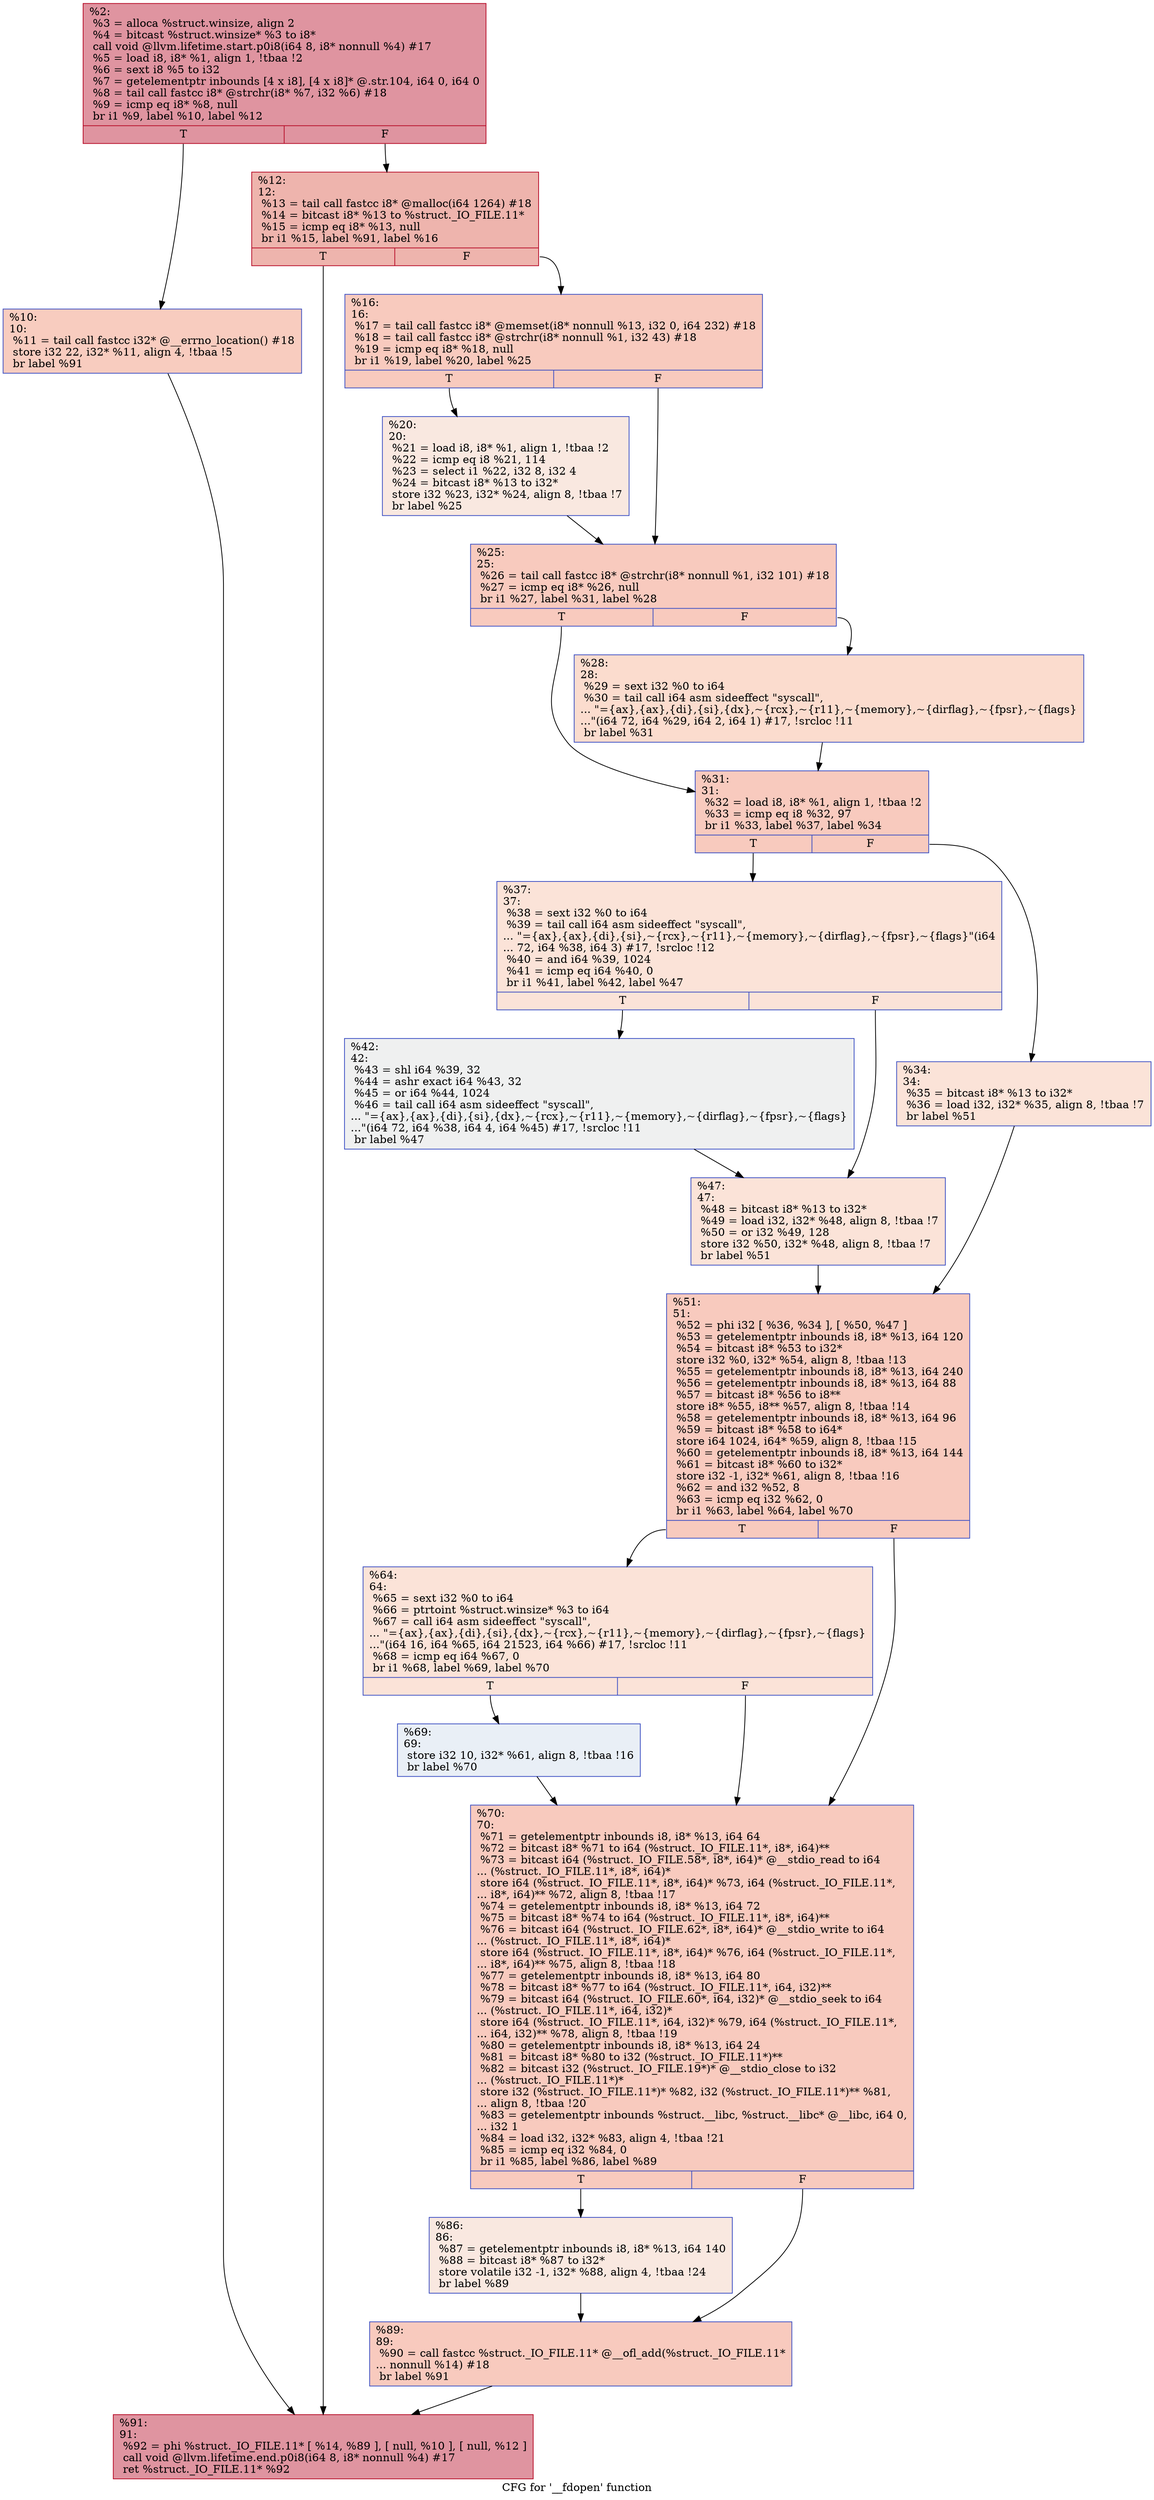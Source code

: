 digraph "CFG for '__fdopen' function" {
	label="CFG for '__fdopen' function";

	Node0x131ea30 [shape=record,color="#b70d28ff", style=filled, fillcolor="#b70d2870",label="{%2:\l  %3 = alloca %struct.winsize, align 2\l  %4 = bitcast %struct.winsize* %3 to i8*\l  call void @llvm.lifetime.start.p0i8(i64 8, i8* nonnull %4) #17\l  %5 = load i8, i8* %1, align 1, !tbaa !2\l  %6 = sext i8 %5 to i32\l  %7 = getelementptr inbounds [4 x i8], [4 x i8]* @.str.104, i64 0, i64 0\l  %8 = tail call fastcc i8* @strchr(i8* %7, i32 %6) #18\l  %9 = icmp eq i8* %8, null\l  br i1 %9, label %10, label %12\l|{<s0>T|<s1>F}}"];
	Node0x131ea30:s0 -> Node0x131eab0;
	Node0x131ea30:s1 -> Node0x131ef50;
	Node0x131eab0 [shape=record,color="#3d50c3ff", style=filled, fillcolor="#f08b6e70",label="{%10:\l10:                                               \l  %11 = tail call fastcc i32* @__errno_location() #18\l  store i32 22, i32* %11, align 4, !tbaa !5\l  br label %91\l}"];
	Node0x131eab0 -> Node0x131f450;
	Node0x131ef50 [shape=record,color="#b70d28ff", style=filled, fillcolor="#d8564670",label="{%12:\l12:                                               \l  %13 = tail call fastcc i8* @malloc(i64 1264) #18\l  %14 = bitcast i8* %13 to %struct._IO_FILE.11*\l  %15 = icmp eq i8* %13, null\l  br i1 %15, label %91, label %16\l|{<s0>T|<s1>F}}"];
	Node0x131ef50:s0 -> Node0x131f450;
	Node0x131ef50:s1 -> Node0x131efa0;
	Node0x131efa0 [shape=record,color="#3d50c3ff", style=filled, fillcolor="#ef886b70",label="{%16:\l16:                                               \l  %17 = tail call fastcc i8* @memset(i8* nonnull %13, i32 0, i64 232) #18\l  %18 = tail call fastcc i8* @strchr(i8* nonnull %1, i32 43) #18\l  %19 = icmp eq i8* %18, null\l  br i1 %19, label %20, label %25\l|{<s0>T|<s1>F}}"];
	Node0x131efa0:s0 -> Node0x131eff0;
	Node0x131efa0:s1 -> Node0x131f040;
	Node0x131eff0 [shape=record,color="#3d50c3ff", style=filled, fillcolor="#f1ccb870",label="{%20:\l20:                                               \l  %21 = load i8, i8* %1, align 1, !tbaa !2\l  %22 = icmp eq i8 %21, 114\l  %23 = select i1 %22, i32 8, i32 4\l  %24 = bitcast i8* %13 to i32*\l  store i32 %23, i32* %24, align 8, !tbaa !7\l  br label %25\l}"];
	Node0x131eff0 -> Node0x131f040;
	Node0x131f040 [shape=record,color="#3d50c3ff", style=filled, fillcolor="#ef886b70",label="{%25:\l25:                                               \l  %26 = tail call fastcc i8* @strchr(i8* nonnull %1, i32 101) #18\l  %27 = icmp eq i8* %26, null\l  br i1 %27, label %31, label %28\l|{<s0>T|<s1>F}}"];
	Node0x131f040:s0 -> Node0x131f0e0;
	Node0x131f040:s1 -> Node0x131f090;
	Node0x131f090 [shape=record,color="#3d50c3ff", style=filled, fillcolor="#f7af9170",label="{%28:\l28:                                               \l  %29 = sext i32 %0 to i64\l  %30 = tail call i64 asm sideeffect \"syscall\",\l... \"=\{ax\},\{ax\},\{di\},\{si\},\{dx\},~\{rcx\},~\{r11\},~\{memory\},~\{dirflag\},~\{fpsr\},~\{flags\}\l...\"(i64 72, i64 %29, i64 2, i64 1) #17, !srcloc !11\l  br label %31\l}"];
	Node0x131f090 -> Node0x131f0e0;
	Node0x131f0e0 [shape=record,color="#3d50c3ff", style=filled, fillcolor="#ef886b70",label="{%31:\l31:                                               \l  %32 = load i8, i8* %1, align 1, !tbaa !2\l  %33 = icmp eq i8 %32, 97\l  br i1 %33, label %37, label %34\l|{<s0>T|<s1>F}}"];
	Node0x131f0e0:s0 -> Node0x131f180;
	Node0x131f0e0:s1 -> Node0x131f130;
	Node0x131f130 [shape=record,color="#3d50c3ff", style=filled, fillcolor="#f6bfa670",label="{%34:\l34:                                               \l  %35 = bitcast i8* %13 to i32*\l  %36 = load i32, i32* %35, align 8, !tbaa !7\l  br label %51\l}"];
	Node0x131f130 -> Node0x131f270;
	Node0x131f180 [shape=record,color="#3d50c3ff", style=filled, fillcolor="#f6bfa670",label="{%37:\l37:                                               \l  %38 = sext i32 %0 to i64\l  %39 = tail call i64 asm sideeffect \"syscall\",\l... \"=\{ax\},\{ax\},\{di\},\{si\},~\{rcx\},~\{r11\},~\{memory\},~\{dirflag\},~\{fpsr\},~\{flags\}\"(i64\l... 72, i64 %38, i64 3) #17, !srcloc !12\l  %40 = and i64 %39, 1024\l  %41 = icmp eq i64 %40, 0\l  br i1 %41, label %42, label %47\l|{<s0>T|<s1>F}}"];
	Node0x131f180:s0 -> Node0x131f1d0;
	Node0x131f180:s1 -> Node0x131f220;
	Node0x131f1d0 [shape=record,color="#3d50c3ff", style=filled, fillcolor="#dbdcde70",label="{%42:\l42:                                               \l  %43 = shl i64 %39, 32\l  %44 = ashr exact i64 %43, 32\l  %45 = or i64 %44, 1024\l  %46 = tail call i64 asm sideeffect \"syscall\",\l... \"=\{ax\},\{ax\},\{di\},\{si\},\{dx\},~\{rcx\},~\{r11\},~\{memory\},~\{dirflag\},~\{fpsr\},~\{flags\}\l...\"(i64 72, i64 %38, i64 4, i64 %45) #17, !srcloc !11\l  br label %47\l}"];
	Node0x131f1d0 -> Node0x131f220;
	Node0x131f220 [shape=record,color="#3d50c3ff", style=filled, fillcolor="#f6bfa670",label="{%47:\l47:                                               \l  %48 = bitcast i8* %13 to i32*\l  %49 = load i32, i32* %48, align 8, !tbaa !7\l  %50 = or i32 %49, 128\l  store i32 %50, i32* %48, align 8, !tbaa !7\l  br label %51\l}"];
	Node0x131f220 -> Node0x131f270;
	Node0x131f270 [shape=record,color="#3d50c3ff", style=filled, fillcolor="#ef886b70",label="{%51:\l51:                                               \l  %52 = phi i32 [ %36, %34 ], [ %50, %47 ]\l  %53 = getelementptr inbounds i8, i8* %13, i64 120\l  %54 = bitcast i8* %53 to i32*\l  store i32 %0, i32* %54, align 8, !tbaa !13\l  %55 = getelementptr inbounds i8, i8* %13, i64 240\l  %56 = getelementptr inbounds i8, i8* %13, i64 88\l  %57 = bitcast i8* %56 to i8**\l  store i8* %55, i8** %57, align 8, !tbaa !14\l  %58 = getelementptr inbounds i8, i8* %13, i64 96\l  %59 = bitcast i8* %58 to i64*\l  store i64 1024, i64* %59, align 8, !tbaa !15\l  %60 = getelementptr inbounds i8, i8* %13, i64 144\l  %61 = bitcast i8* %60 to i32*\l  store i32 -1, i32* %61, align 8, !tbaa !16\l  %62 = and i32 %52, 8\l  %63 = icmp eq i32 %62, 0\l  br i1 %63, label %64, label %70\l|{<s0>T|<s1>F}}"];
	Node0x131f270:s0 -> Node0x131f2c0;
	Node0x131f270:s1 -> Node0x131f360;
	Node0x131f2c0 [shape=record,color="#3d50c3ff", style=filled, fillcolor="#f6bfa670",label="{%64:\l64:                                               \l  %65 = sext i32 %0 to i64\l  %66 = ptrtoint %struct.winsize* %3 to i64\l  %67 = call i64 asm sideeffect \"syscall\",\l... \"=\{ax\},\{ax\},\{di\},\{si\},\{dx\},~\{rcx\},~\{r11\},~\{memory\},~\{dirflag\},~\{fpsr\},~\{flags\}\l...\"(i64 16, i64 %65, i64 21523, i64 %66) #17, !srcloc !11\l  %68 = icmp eq i64 %67, 0\l  br i1 %68, label %69, label %70\l|{<s0>T|<s1>F}}"];
	Node0x131f2c0:s0 -> Node0x131f310;
	Node0x131f2c0:s1 -> Node0x131f360;
	Node0x131f310 [shape=record,color="#3d50c3ff", style=filled, fillcolor="#cedaeb70",label="{%69:\l69:                                               \l  store i32 10, i32* %61, align 8, !tbaa !16\l  br label %70\l}"];
	Node0x131f310 -> Node0x131f360;
	Node0x131f360 [shape=record,color="#3d50c3ff", style=filled, fillcolor="#ef886b70",label="{%70:\l70:                                               \l  %71 = getelementptr inbounds i8, i8* %13, i64 64\l  %72 = bitcast i8* %71 to i64 (%struct._IO_FILE.11*, i8*, i64)**\l  %73 = bitcast i64 (%struct._IO_FILE.58*, i8*, i64)* @__stdio_read to i64\l... (%struct._IO_FILE.11*, i8*, i64)*\l  store i64 (%struct._IO_FILE.11*, i8*, i64)* %73, i64 (%struct._IO_FILE.11*,\l... i8*, i64)** %72, align 8, !tbaa !17\l  %74 = getelementptr inbounds i8, i8* %13, i64 72\l  %75 = bitcast i8* %74 to i64 (%struct._IO_FILE.11*, i8*, i64)**\l  %76 = bitcast i64 (%struct._IO_FILE.62*, i8*, i64)* @__stdio_write to i64\l... (%struct._IO_FILE.11*, i8*, i64)*\l  store i64 (%struct._IO_FILE.11*, i8*, i64)* %76, i64 (%struct._IO_FILE.11*,\l... i8*, i64)** %75, align 8, !tbaa !18\l  %77 = getelementptr inbounds i8, i8* %13, i64 80\l  %78 = bitcast i8* %77 to i64 (%struct._IO_FILE.11*, i64, i32)**\l  %79 = bitcast i64 (%struct._IO_FILE.60*, i64, i32)* @__stdio_seek to i64\l... (%struct._IO_FILE.11*, i64, i32)*\l  store i64 (%struct._IO_FILE.11*, i64, i32)* %79, i64 (%struct._IO_FILE.11*,\l... i64, i32)** %78, align 8, !tbaa !19\l  %80 = getelementptr inbounds i8, i8* %13, i64 24\l  %81 = bitcast i8* %80 to i32 (%struct._IO_FILE.11*)**\l  %82 = bitcast i32 (%struct._IO_FILE.19*)* @__stdio_close to i32\l... (%struct._IO_FILE.11*)*\l  store i32 (%struct._IO_FILE.11*)* %82, i32 (%struct._IO_FILE.11*)** %81,\l... align 8, !tbaa !20\l  %83 = getelementptr inbounds %struct.__libc, %struct.__libc* @__libc, i64 0,\l... i32 1\l  %84 = load i32, i32* %83, align 4, !tbaa !21\l  %85 = icmp eq i32 %84, 0\l  br i1 %85, label %86, label %89\l|{<s0>T|<s1>F}}"];
	Node0x131f360:s0 -> Node0x131f3b0;
	Node0x131f360:s1 -> Node0x131f400;
	Node0x131f3b0 [shape=record,color="#3d50c3ff", style=filled, fillcolor="#f1ccb870",label="{%86:\l86:                                               \l  %87 = getelementptr inbounds i8, i8* %13, i64 140\l  %88 = bitcast i8* %87 to i32*\l  store volatile i32 -1, i32* %88, align 4, !tbaa !24\l  br label %89\l}"];
	Node0x131f3b0 -> Node0x131f400;
	Node0x131f400 [shape=record,color="#3d50c3ff", style=filled, fillcolor="#ef886b70",label="{%89:\l89:                                               \l  %90 = call fastcc %struct._IO_FILE.11* @__ofl_add(%struct._IO_FILE.11*\l... nonnull %14) #18\l  br label %91\l}"];
	Node0x131f400 -> Node0x131f450;
	Node0x131f450 [shape=record,color="#b70d28ff", style=filled, fillcolor="#b70d2870",label="{%91:\l91:                                               \l  %92 = phi %struct._IO_FILE.11* [ %14, %89 ], [ null, %10 ], [ null, %12 ]\l  call void @llvm.lifetime.end.p0i8(i64 8, i8* nonnull %4) #17\l  ret %struct._IO_FILE.11* %92\l}"];
}
